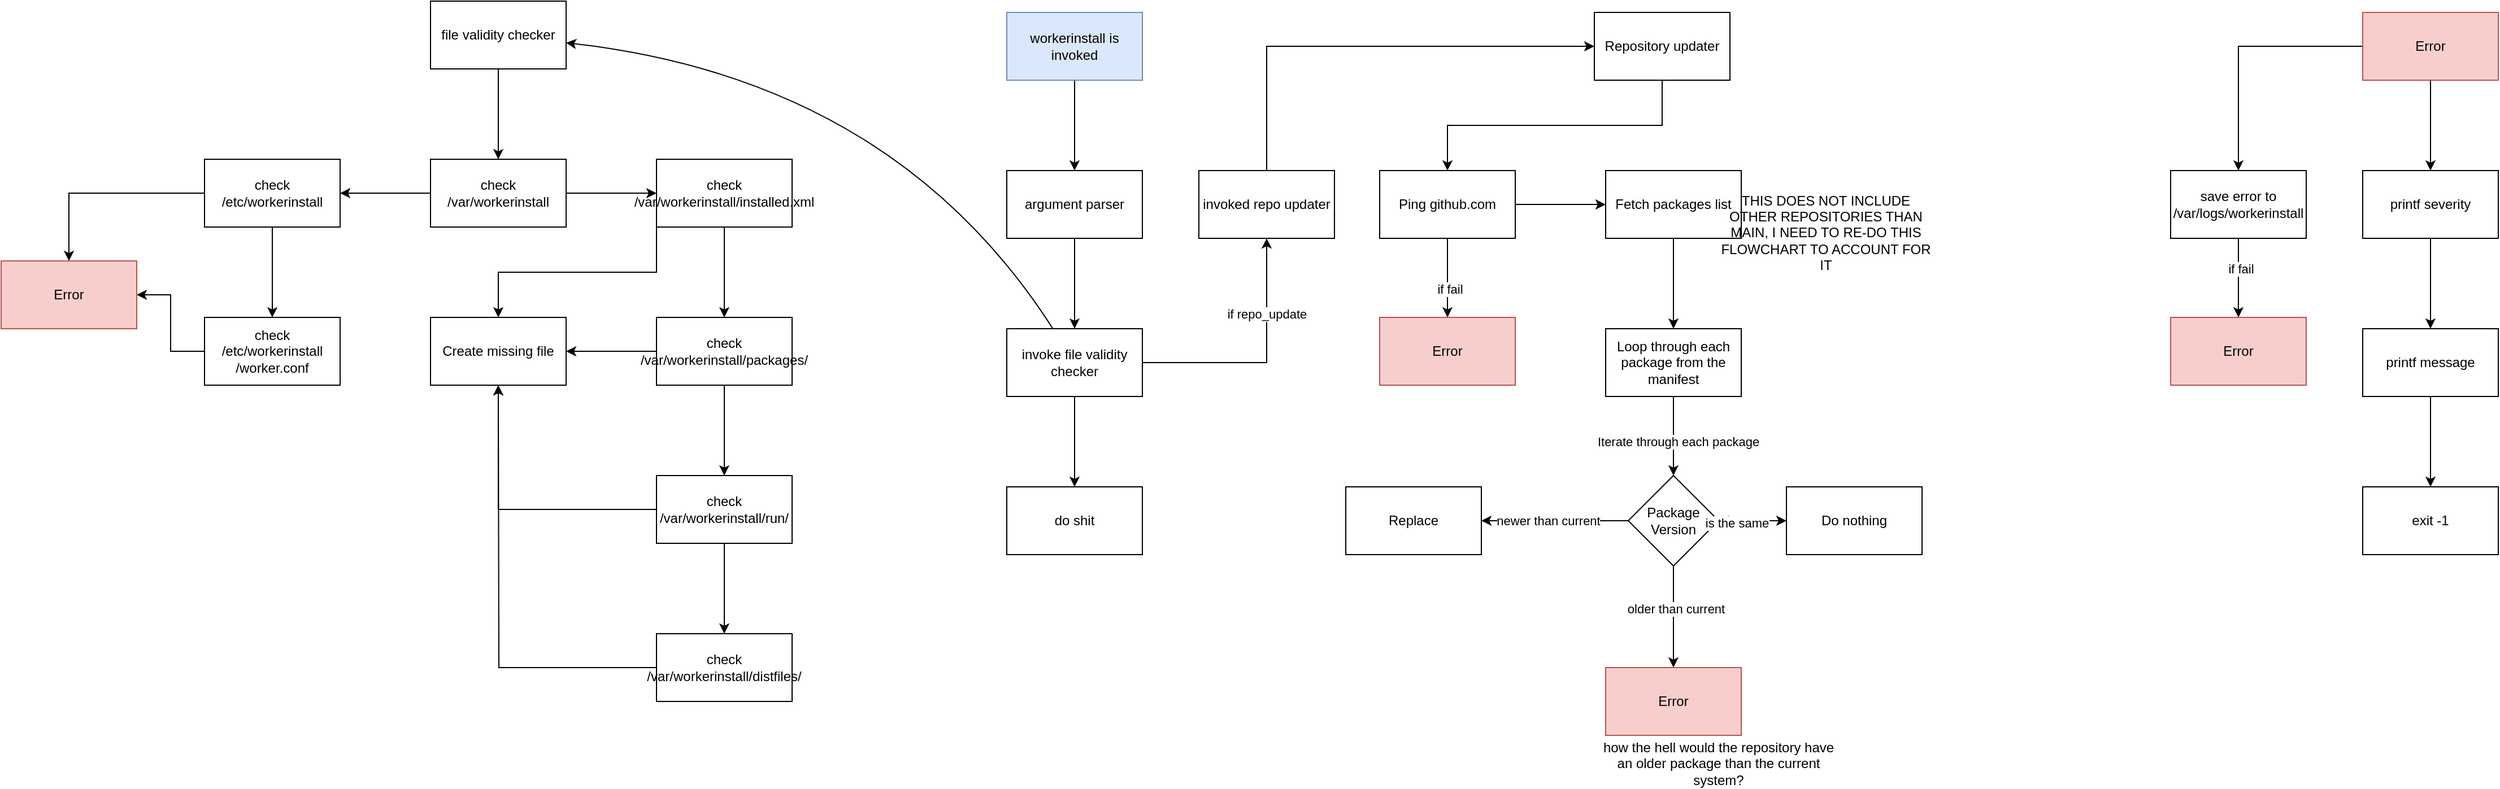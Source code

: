 <mxfile version="21.6.6" type="device">
  <diagram name="Page-1" id="dlmbH2M4cFw9WNaKgqG1">
    <mxGraphModel dx="2216" dy="783" grid="1" gridSize="10" guides="1" tooltips="1" connect="1" arrows="1" fold="1" page="1" pageScale="1" pageWidth="850" pageHeight="1100" math="0" shadow="0">
      <root>
        <mxCell id="0" />
        <mxCell id="1" parent="0" />
        <mxCell id="k-ZfPKgNiK8FGszsH7y5-78" value="" style="edgeStyle=orthogonalEdgeStyle;rounded=0;orthogonalLoop=1;jettySize=auto;html=1;" edge="1" parent="1" source="k-ZfPKgNiK8FGszsH7y5-79" target="k-ZfPKgNiK8FGszsH7y5-81">
          <mxGeometry relative="1" as="geometry" />
        </mxCell>
        <mxCell id="k-ZfPKgNiK8FGszsH7y5-79" value="workerinstall is invoked" style="rounded=0;whiteSpace=wrap;html=1;fillColor=#dae8fc;strokeColor=#6c8ebf;" vertex="1" parent="1">
          <mxGeometry x="330" y="50" width="120" height="60" as="geometry" />
        </mxCell>
        <mxCell id="k-ZfPKgNiK8FGszsH7y5-80" value="" style="edgeStyle=orthogonalEdgeStyle;rounded=0;orthogonalLoop=1;jettySize=auto;html=1;" edge="1" parent="1" source="k-ZfPKgNiK8FGszsH7y5-81" target="k-ZfPKgNiK8FGszsH7y5-84">
          <mxGeometry relative="1" as="geometry" />
        </mxCell>
        <mxCell id="k-ZfPKgNiK8FGszsH7y5-81" value="argument parser" style="whiteSpace=wrap;html=1;rounded=0;" vertex="1" parent="1">
          <mxGeometry x="330" y="190" width="120" height="60" as="geometry" />
        </mxCell>
        <mxCell id="k-ZfPKgNiK8FGszsH7y5-82" value="&lt;div&gt;invoked repo updater&lt;/div&gt;" style="whiteSpace=wrap;html=1;rounded=0;" vertex="1" parent="1">
          <mxGeometry x="500" y="190" width="120" height="60" as="geometry" />
        </mxCell>
        <mxCell id="k-ZfPKgNiK8FGszsH7y5-83" value="" style="edgeStyle=orthogonalEdgeStyle;rounded=0;orthogonalLoop=1;jettySize=auto;html=1;" edge="1" parent="1" source="k-ZfPKgNiK8FGszsH7y5-84" target="k-ZfPKgNiK8FGszsH7y5-88">
          <mxGeometry relative="1" as="geometry" />
        </mxCell>
        <mxCell id="k-ZfPKgNiK8FGszsH7y5-84" value="invoke file validity checker" style="whiteSpace=wrap;html=1;rounded=0;" vertex="1" parent="1">
          <mxGeometry x="330" y="330" width="120" height="60" as="geometry" />
        </mxCell>
        <mxCell id="k-ZfPKgNiK8FGszsH7y5-85" style="edgeStyle=orthogonalEdgeStyle;rounded=0;orthogonalLoop=1;jettySize=auto;html=1;exitX=0.5;exitY=1;exitDx=0;exitDy=0;entryX=0.5;entryY=0;entryDx=0;entryDy=0;" edge="1" parent="1" source="k-ZfPKgNiK8FGszsH7y5-86" target="k-ZfPKgNiK8FGszsH7y5-126">
          <mxGeometry relative="1" as="geometry" />
        </mxCell>
        <mxCell id="k-ZfPKgNiK8FGszsH7y5-86" value="&lt;div&gt;Repository updater&lt;/div&gt;" style="rounded=0;whiteSpace=wrap;html=1;" vertex="1" parent="1">
          <mxGeometry x="850" y="50" width="120" height="60" as="geometry" />
        </mxCell>
        <mxCell id="k-ZfPKgNiK8FGszsH7y5-88" value="do shit" style="whiteSpace=wrap;html=1;rounded=0;" vertex="1" parent="1">
          <mxGeometry x="330" y="470" width="120" height="60" as="geometry" />
        </mxCell>
        <mxCell id="k-ZfPKgNiK8FGszsH7y5-89" value="" style="edgeStyle=orthogonalEdgeStyle;rounded=0;orthogonalLoop=1;jettySize=auto;html=1;" edge="1" parent="1" source="k-ZfPKgNiK8FGszsH7y5-90" target="k-ZfPKgNiK8FGszsH7y5-96">
          <mxGeometry relative="1" as="geometry" />
        </mxCell>
        <mxCell id="k-ZfPKgNiK8FGszsH7y5-90" value="file validity checker" style="rounded=0;whiteSpace=wrap;html=1;" vertex="1" parent="1">
          <mxGeometry x="-180" y="40" width="120" height="60" as="geometry" />
        </mxCell>
        <mxCell id="k-ZfPKgNiK8FGszsH7y5-91" value="" style="endArrow=classic;html=1;rounded=0;" edge="1" parent="1" source="k-ZfPKgNiK8FGszsH7y5-84" target="k-ZfPKgNiK8FGszsH7y5-82">
          <mxGeometry width="50" height="50" relative="1" as="geometry">
            <mxPoint x="530" y="350" as="sourcePoint" />
            <mxPoint x="580" y="300" as="targetPoint" />
            <Array as="points">
              <mxPoint x="560" y="360" />
            </Array>
          </mxGeometry>
        </mxCell>
        <mxCell id="k-ZfPKgNiK8FGszsH7y5-128" value="&lt;div&gt;if repo_update&lt;/div&gt;" style="edgeLabel;html=1;align=center;verticalAlign=middle;resizable=0;points=[];" vertex="1" connectable="0" parent="k-ZfPKgNiK8FGszsH7y5-91">
          <mxGeometry x="0.397" relative="1" as="geometry">
            <mxPoint as="offset" />
          </mxGeometry>
        </mxCell>
        <mxCell id="k-ZfPKgNiK8FGszsH7y5-92" value="" style="endArrow=classic;html=1;rounded=0;" edge="1" parent="1" source="k-ZfPKgNiK8FGszsH7y5-82" target="k-ZfPKgNiK8FGszsH7y5-86">
          <mxGeometry width="50" height="50" relative="1" as="geometry">
            <mxPoint x="580" y="130" as="sourcePoint" />
            <mxPoint x="630" y="80" as="targetPoint" />
            <Array as="points">
              <mxPoint x="560" y="80" />
            </Array>
          </mxGeometry>
        </mxCell>
        <mxCell id="k-ZfPKgNiK8FGszsH7y5-93" value="" style="curved=1;endArrow=classic;html=1;rounded=0;" edge="1" parent="1" source="k-ZfPKgNiK8FGszsH7y5-84" target="k-ZfPKgNiK8FGszsH7y5-90">
          <mxGeometry width="50" height="50" relative="1" as="geometry">
            <mxPoint x="120" y="260" as="sourcePoint" />
            <mxPoint x="170" y="210" as="targetPoint" />
            <Array as="points">
              <mxPoint x="230" y="110" />
            </Array>
          </mxGeometry>
        </mxCell>
        <mxCell id="k-ZfPKgNiK8FGszsH7y5-94" value="" style="edgeStyle=orthogonalEdgeStyle;rounded=0;orthogonalLoop=1;jettySize=auto;html=1;" edge="1" parent="1" source="k-ZfPKgNiK8FGszsH7y5-96" target="k-ZfPKgNiK8FGszsH7y5-99">
          <mxGeometry relative="1" as="geometry" />
        </mxCell>
        <mxCell id="k-ZfPKgNiK8FGszsH7y5-95" value="" style="edgeStyle=orthogonalEdgeStyle;rounded=0;orthogonalLoop=1;jettySize=auto;html=1;" edge="1" parent="1" source="k-ZfPKgNiK8FGszsH7y5-96" target="k-ZfPKgNiK8FGszsH7y5-105">
          <mxGeometry relative="1" as="geometry" />
        </mxCell>
        <mxCell id="k-ZfPKgNiK8FGszsH7y5-96" value="check /var/workerinstall" style="whiteSpace=wrap;html=1;rounded=0;" vertex="1" parent="1">
          <mxGeometry x="-180" y="180" width="120" height="60" as="geometry" />
        </mxCell>
        <mxCell id="k-ZfPKgNiK8FGszsH7y5-97" value="" style="edgeStyle=orthogonalEdgeStyle;rounded=0;orthogonalLoop=1;jettySize=auto;html=1;" edge="1" parent="1" source="k-ZfPKgNiK8FGszsH7y5-99" target="k-ZfPKgNiK8FGszsH7y5-102">
          <mxGeometry relative="1" as="geometry" />
        </mxCell>
        <mxCell id="k-ZfPKgNiK8FGszsH7y5-98" style="edgeStyle=orthogonalEdgeStyle;rounded=0;orthogonalLoop=1;jettySize=auto;html=1;exitX=0;exitY=1;exitDx=0;exitDy=0;" edge="1" parent="1" source="k-ZfPKgNiK8FGszsH7y5-99" target="k-ZfPKgNiK8FGszsH7y5-113">
          <mxGeometry relative="1" as="geometry" />
        </mxCell>
        <mxCell id="k-ZfPKgNiK8FGszsH7y5-99" value="check /var/workerinstall/installed.xml" style="whiteSpace=wrap;html=1;rounded=0;" vertex="1" parent="1">
          <mxGeometry x="20" y="180" width="120" height="60" as="geometry" />
        </mxCell>
        <mxCell id="k-ZfPKgNiK8FGszsH7y5-100" value="" style="edgeStyle=orthogonalEdgeStyle;rounded=0;orthogonalLoop=1;jettySize=auto;html=1;" edge="1" parent="1" source="k-ZfPKgNiK8FGszsH7y5-102" target="k-ZfPKgNiK8FGszsH7y5-110">
          <mxGeometry relative="1" as="geometry" />
        </mxCell>
        <mxCell id="k-ZfPKgNiK8FGszsH7y5-101" style="edgeStyle=orthogonalEdgeStyle;rounded=0;orthogonalLoop=1;jettySize=auto;html=1;exitX=0;exitY=0.5;exitDx=0;exitDy=0;" edge="1" parent="1" source="k-ZfPKgNiK8FGszsH7y5-102" target="k-ZfPKgNiK8FGszsH7y5-113">
          <mxGeometry relative="1" as="geometry" />
        </mxCell>
        <mxCell id="k-ZfPKgNiK8FGszsH7y5-102" value="check /var/workerinstall/packages/" style="whiteSpace=wrap;html=1;rounded=0;" vertex="1" parent="1">
          <mxGeometry x="20" y="320" width="120" height="60" as="geometry" />
        </mxCell>
        <mxCell id="k-ZfPKgNiK8FGszsH7y5-103" value="" style="edgeStyle=orthogonalEdgeStyle;rounded=0;orthogonalLoop=1;jettySize=auto;html=1;" edge="1" parent="1" source="k-ZfPKgNiK8FGszsH7y5-105" target="k-ZfPKgNiK8FGszsH7y5-107">
          <mxGeometry relative="1" as="geometry" />
        </mxCell>
        <mxCell id="k-ZfPKgNiK8FGszsH7y5-104" style="edgeStyle=orthogonalEdgeStyle;rounded=0;orthogonalLoop=1;jettySize=auto;html=1;exitX=0;exitY=0.5;exitDx=0;exitDy=0;" edge="1" parent="1" source="k-ZfPKgNiK8FGszsH7y5-105" target="k-ZfPKgNiK8FGszsH7y5-114">
          <mxGeometry relative="1" as="geometry" />
        </mxCell>
        <mxCell id="k-ZfPKgNiK8FGszsH7y5-105" value="&lt;div&gt;check /etc/workerinstall&lt;/div&gt;" style="whiteSpace=wrap;html=1;rounded=0;" vertex="1" parent="1">
          <mxGeometry x="-380" y="180" width="120" height="60" as="geometry" />
        </mxCell>
        <mxCell id="k-ZfPKgNiK8FGszsH7y5-106" style="edgeStyle=orthogonalEdgeStyle;rounded=0;orthogonalLoop=1;jettySize=auto;html=1;exitX=0;exitY=0.5;exitDx=0;exitDy=0;entryX=1;entryY=0.5;entryDx=0;entryDy=0;" edge="1" parent="1" source="k-ZfPKgNiK8FGszsH7y5-107" target="k-ZfPKgNiK8FGszsH7y5-114">
          <mxGeometry relative="1" as="geometry" />
        </mxCell>
        <mxCell id="k-ZfPKgNiK8FGszsH7y5-107" value="&lt;div&gt;check /etc/workerinstall&lt;/div&gt;/worker.conf" style="whiteSpace=wrap;html=1;rounded=0;" vertex="1" parent="1">
          <mxGeometry x="-380" y="320" width="120" height="60" as="geometry" />
        </mxCell>
        <mxCell id="k-ZfPKgNiK8FGszsH7y5-108" value="" style="edgeStyle=orthogonalEdgeStyle;rounded=0;orthogonalLoop=1;jettySize=auto;html=1;" edge="1" parent="1" source="k-ZfPKgNiK8FGszsH7y5-110" target="k-ZfPKgNiK8FGszsH7y5-112">
          <mxGeometry relative="1" as="geometry" />
        </mxCell>
        <mxCell id="k-ZfPKgNiK8FGszsH7y5-109" style="edgeStyle=orthogonalEdgeStyle;rounded=0;orthogonalLoop=1;jettySize=auto;html=1;exitX=0;exitY=0.5;exitDx=0;exitDy=0;entryX=0.5;entryY=1;entryDx=0;entryDy=0;" edge="1" parent="1" source="k-ZfPKgNiK8FGszsH7y5-110" target="k-ZfPKgNiK8FGszsH7y5-113">
          <mxGeometry relative="1" as="geometry" />
        </mxCell>
        <mxCell id="k-ZfPKgNiK8FGszsH7y5-110" value="check /var/workerinstall/run/" style="whiteSpace=wrap;html=1;rounded=0;" vertex="1" parent="1">
          <mxGeometry x="20" y="460" width="120" height="60" as="geometry" />
        </mxCell>
        <mxCell id="k-ZfPKgNiK8FGszsH7y5-111" style="edgeStyle=orthogonalEdgeStyle;rounded=0;orthogonalLoop=1;jettySize=auto;html=1;exitX=0;exitY=0.5;exitDx=0;exitDy=0;" edge="1" parent="1" source="k-ZfPKgNiK8FGszsH7y5-112">
          <mxGeometry relative="1" as="geometry">
            <mxPoint x="-120" y="380" as="targetPoint" />
          </mxGeometry>
        </mxCell>
        <mxCell id="k-ZfPKgNiK8FGszsH7y5-112" value="check /var/workerinstall/distfiles/" style="whiteSpace=wrap;html=1;rounded=0;" vertex="1" parent="1">
          <mxGeometry x="20" y="600" width="120" height="60" as="geometry" />
        </mxCell>
        <mxCell id="k-ZfPKgNiK8FGszsH7y5-113" value="&lt;div&gt;Create missing file&lt;br&gt;&lt;/div&gt;" style="rounded=0;whiteSpace=wrap;html=1;" vertex="1" parent="1">
          <mxGeometry x="-180" y="320" width="120" height="60" as="geometry" />
        </mxCell>
        <mxCell id="k-ZfPKgNiK8FGszsH7y5-114" value="Error" style="rounded=0;whiteSpace=wrap;html=1;fillColor=#f8cecc;strokeColor=#b85450;" vertex="1" parent="1">
          <mxGeometry x="-560" y="270" width="120" height="60" as="geometry" />
        </mxCell>
        <mxCell id="k-ZfPKgNiK8FGszsH7y5-115" value="" style="edgeStyle=orthogonalEdgeStyle;rounded=0;orthogonalLoop=1;jettySize=auto;html=1;" edge="1" parent="1" source="k-ZfPKgNiK8FGszsH7y5-117" target="k-ZfPKgNiK8FGszsH7y5-119">
          <mxGeometry relative="1" as="geometry" />
        </mxCell>
        <mxCell id="k-ZfPKgNiK8FGszsH7y5-116" style="edgeStyle=orthogonalEdgeStyle;rounded=0;orthogonalLoop=1;jettySize=auto;html=1;exitX=0;exitY=0.5;exitDx=0;exitDy=0;" edge="1" parent="1" source="k-ZfPKgNiK8FGszsH7y5-117" target="k-ZfPKgNiK8FGszsH7y5-123">
          <mxGeometry relative="1" as="geometry" />
        </mxCell>
        <mxCell id="k-ZfPKgNiK8FGszsH7y5-117" value="Error" style="rounded=0;whiteSpace=wrap;html=1;fillColor=#f8cecc;strokeColor=#b85450;" vertex="1" parent="1">
          <mxGeometry x="1530" y="50" width="120" height="60" as="geometry" />
        </mxCell>
        <mxCell id="k-ZfPKgNiK8FGszsH7y5-118" value="" style="edgeStyle=orthogonalEdgeStyle;rounded=0;orthogonalLoop=1;jettySize=auto;html=1;" edge="1" parent="1" source="k-ZfPKgNiK8FGszsH7y5-119" target="k-ZfPKgNiK8FGszsH7y5-121">
          <mxGeometry relative="1" as="geometry" />
        </mxCell>
        <mxCell id="k-ZfPKgNiK8FGszsH7y5-119" value="printf severity" style="whiteSpace=wrap;html=1;rounded=0;" vertex="1" parent="1">
          <mxGeometry x="1530" y="190" width="120" height="60" as="geometry" />
        </mxCell>
        <mxCell id="k-ZfPKgNiK8FGszsH7y5-120" value="" style="edgeStyle=orthogonalEdgeStyle;rounded=0;orthogonalLoop=1;jettySize=auto;html=1;" edge="1" parent="1" source="k-ZfPKgNiK8FGszsH7y5-121" target="k-ZfPKgNiK8FGszsH7y5-122">
          <mxGeometry relative="1" as="geometry" />
        </mxCell>
        <mxCell id="k-ZfPKgNiK8FGszsH7y5-121" value="printf message" style="whiteSpace=wrap;html=1;rounded=0;" vertex="1" parent="1">
          <mxGeometry x="1530" y="330" width="120" height="60" as="geometry" />
        </mxCell>
        <mxCell id="k-ZfPKgNiK8FGszsH7y5-122" value="exit -1" style="whiteSpace=wrap;html=1;rounded=0;" vertex="1" parent="1">
          <mxGeometry x="1530" y="470" width="120" height="60" as="geometry" />
        </mxCell>
        <mxCell id="k-ZfPKgNiK8FGszsH7y5-130" style="edgeStyle=orthogonalEdgeStyle;rounded=0;orthogonalLoop=1;jettySize=auto;html=1;exitX=0.5;exitY=1;exitDx=0;exitDy=0;" edge="1" parent="1" source="k-ZfPKgNiK8FGszsH7y5-123" target="k-ZfPKgNiK8FGszsH7y5-129">
          <mxGeometry relative="1" as="geometry" />
        </mxCell>
        <mxCell id="k-ZfPKgNiK8FGszsH7y5-131" value="if fail" style="edgeLabel;html=1;align=center;verticalAlign=middle;resizable=0;points=[];" vertex="1" connectable="0" parent="k-ZfPKgNiK8FGszsH7y5-130">
          <mxGeometry x="-0.224" y="2" relative="1" as="geometry">
            <mxPoint as="offset" />
          </mxGeometry>
        </mxCell>
        <mxCell id="k-ZfPKgNiK8FGszsH7y5-123" value="save error to /var/logs/workerinstall" style="whiteSpace=wrap;html=1;rounded=0;" vertex="1" parent="1">
          <mxGeometry x="1360" y="190" width="120" height="60" as="geometry" />
        </mxCell>
        <mxCell id="k-ZfPKgNiK8FGszsH7y5-124" style="edgeStyle=orthogonalEdgeStyle;rounded=0;orthogonalLoop=1;jettySize=auto;html=1;exitX=0.5;exitY=1;exitDx=0;exitDy=0;" edge="1" parent="1" source="k-ZfPKgNiK8FGszsH7y5-126" target="k-ZfPKgNiK8FGszsH7y5-127">
          <mxGeometry relative="1" as="geometry" />
        </mxCell>
        <mxCell id="k-ZfPKgNiK8FGszsH7y5-125" value="if fail" style="edgeLabel;html=1;align=center;verticalAlign=middle;resizable=0;points=[];" vertex="1" connectable="0" parent="k-ZfPKgNiK8FGszsH7y5-124">
          <mxGeometry x="0.273" y="2" relative="1" as="geometry">
            <mxPoint as="offset" />
          </mxGeometry>
        </mxCell>
        <mxCell id="k-ZfPKgNiK8FGszsH7y5-133" value="" style="edgeStyle=orthogonalEdgeStyle;rounded=0;orthogonalLoop=1;jettySize=auto;html=1;" edge="1" parent="1" source="k-ZfPKgNiK8FGszsH7y5-126" target="k-ZfPKgNiK8FGszsH7y5-132">
          <mxGeometry relative="1" as="geometry" />
        </mxCell>
        <mxCell id="k-ZfPKgNiK8FGszsH7y5-126" value="Ping github.com" style="rounded=0;whiteSpace=wrap;html=1;" vertex="1" parent="1">
          <mxGeometry x="660" y="190" width="120" height="60" as="geometry" />
        </mxCell>
        <mxCell id="k-ZfPKgNiK8FGszsH7y5-127" value="Error" style="rounded=0;whiteSpace=wrap;html=1;fillColor=#f8cecc;strokeColor=#b85450;" vertex="1" parent="1">
          <mxGeometry x="660" y="320" width="120" height="60" as="geometry" />
        </mxCell>
        <mxCell id="k-ZfPKgNiK8FGszsH7y5-129" value="Error" style="rounded=0;whiteSpace=wrap;html=1;fillColor=#f8cecc;strokeColor=#b85450;" vertex="1" parent="1">
          <mxGeometry x="1360" y="320" width="120" height="60" as="geometry" />
        </mxCell>
        <mxCell id="k-ZfPKgNiK8FGszsH7y5-135" value="" style="edgeStyle=orthogonalEdgeStyle;rounded=0;orthogonalLoop=1;jettySize=auto;html=1;" edge="1" parent="1" source="k-ZfPKgNiK8FGszsH7y5-132" target="k-ZfPKgNiK8FGszsH7y5-134">
          <mxGeometry relative="1" as="geometry" />
        </mxCell>
        <mxCell id="k-ZfPKgNiK8FGszsH7y5-132" value="&lt;div&gt;Fetch packages list&lt;/div&gt;" style="rounded=0;whiteSpace=wrap;html=1;" vertex="1" parent="1">
          <mxGeometry x="860" y="190" width="120" height="60" as="geometry" />
        </mxCell>
        <mxCell id="k-ZfPKgNiK8FGszsH7y5-137" value="" style="edgeStyle=orthogonalEdgeStyle;rounded=0;orthogonalLoop=1;jettySize=auto;html=1;" edge="1" parent="1" source="k-ZfPKgNiK8FGszsH7y5-134" target="k-ZfPKgNiK8FGszsH7y5-136">
          <mxGeometry relative="1" as="geometry" />
        </mxCell>
        <mxCell id="k-ZfPKgNiK8FGszsH7y5-151" value="Iterate through each package" style="edgeLabel;html=1;align=center;verticalAlign=middle;resizable=0;points=[];" vertex="1" connectable="0" parent="k-ZfPKgNiK8FGszsH7y5-137">
          <mxGeometry x="0.135" y="4" relative="1" as="geometry">
            <mxPoint as="offset" />
          </mxGeometry>
        </mxCell>
        <mxCell id="k-ZfPKgNiK8FGszsH7y5-134" value="Loop through each package from the manifest" style="rounded=0;whiteSpace=wrap;html=1;" vertex="1" parent="1">
          <mxGeometry x="860" y="330" width="120" height="60" as="geometry" />
        </mxCell>
        <mxCell id="k-ZfPKgNiK8FGszsH7y5-139" value="" style="edgeStyle=orthogonalEdgeStyle;rounded=0;orthogonalLoop=1;jettySize=auto;html=1;" edge="1" parent="1" source="k-ZfPKgNiK8FGszsH7y5-136" target="k-ZfPKgNiK8FGszsH7y5-138">
          <mxGeometry relative="1" as="geometry" />
        </mxCell>
        <mxCell id="k-ZfPKgNiK8FGszsH7y5-140" value="newer than current" style="edgeLabel;html=1;align=center;verticalAlign=middle;resizable=0;points=[];" vertex="1" connectable="0" parent="k-ZfPKgNiK8FGszsH7y5-139">
          <mxGeometry x="0.335" y="-1" relative="1" as="geometry">
            <mxPoint x="16" y="1" as="offset" />
          </mxGeometry>
        </mxCell>
        <mxCell id="k-ZfPKgNiK8FGszsH7y5-145" style="edgeStyle=orthogonalEdgeStyle;rounded=0;orthogonalLoop=1;jettySize=auto;html=1;exitX=0.5;exitY=1;exitDx=0;exitDy=0;" edge="1" parent="1" source="k-ZfPKgNiK8FGszsH7y5-136" target="k-ZfPKgNiK8FGszsH7y5-144">
          <mxGeometry relative="1" as="geometry" />
        </mxCell>
        <mxCell id="k-ZfPKgNiK8FGszsH7y5-150" value="older than current" style="edgeLabel;html=1;align=center;verticalAlign=middle;resizable=0;points=[];" vertex="1" connectable="0" parent="k-ZfPKgNiK8FGszsH7y5-145">
          <mxGeometry x="-0.152" y="2" relative="1" as="geometry">
            <mxPoint as="offset" />
          </mxGeometry>
        </mxCell>
        <mxCell id="k-ZfPKgNiK8FGszsH7y5-147" value="" style="edgeStyle=orthogonalEdgeStyle;rounded=0;orthogonalLoop=1;jettySize=auto;html=1;" edge="1" parent="1" source="k-ZfPKgNiK8FGszsH7y5-136" target="k-ZfPKgNiK8FGszsH7y5-146">
          <mxGeometry relative="1" as="geometry" />
        </mxCell>
        <mxCell id="k-ZfPKgNiK8FGszsH7y5-136" value="Package Version" style="rhombus;whiteSpace=wrap;html=1;rounded=0;" vertex="1" parent="1">
          <mxGeometry x="880" y="460" width="80" height="80" as="geometry" />
        </mxCell>
        <mxCell id="k-ZfPKgNiK8FGszsH7y5-138" value="Replace" style="whiteSpace=wrap;html=1;rounded=0;" vertex="1" parent="1">
          <mxGeometry x="630" y="470" width="120" height="60" as="geometry" />
        </mxCell>
        <mxCell id="k-ZfPKgNiK8FGszsH7y5-144" value="Error" style="rounded=0;whiteSpace=wrap;html=1;fillColor=#f8cecc;strokeColor=#b85450;" vertex="1" parent="1">
          <mxGeometry x="860" y="630" width="120" height="60" as="geometry" />
        </mxCell>
        <mxCell id="k-ZfPKgNiK8FGszsH7y5-148" value="" style="edgeStyle=orthogonalEdgeStyle;rounded=0;orthogonalLoop=1;jettySize=auto;html=1;" edge="1" parent="1" source="k-ZfPKgNiK8FGszsH7y5-146" target="k-ZfPKgNiK8FGszsH7y5-136">
          <mxGeometry relative="1" as="geometry" />
        </mxCell>
        <mxCell id="k-ZfPKgNiK8FGszsH7y5-149" value="is the same" style="edgeLabel;html=1;align=center;verticalAlign=middle;resizable=0;points=[];" vertex="1" connectable="0" parent="k-ZfPKgNiK8FGszsH7y5-148">
          <mxGeometry x="0.475" y="2" relative="1" as="geometry">
            <mxPoint as="offset" />
          </mxGeometry>
        </mxCell>
        <mxCell id="k-ZfPKgNiK8FGszsH7y5-146" value="Do nothing" style="whiteSpace=wrap;html=1;rounded=0;" vertex="1" parent="1">
          <mxGeometry x="1020" y="470" width="120" height="60" as="geometry" />
        </mxCell>
        <mxCell id="k-ZfPKgNiK8FGszsH7y5-152" value="how the hell would the repository have an older package than the current system?" style="text;html=1;strokeColor=none;fillColor=none;align=center;verticalAlign=middle;whiteSpace=wrap;rounded=0;" vertex="1" parent="1">
          <mxGeometry x="850" y="700" width="220" height="30" as="geometry" />
        </mxCell>
        <mxCell id="k-ZfPKgNiK8FGszsH7y5-153" value="THIS DOES NOT INCLUDE OTHER REPOSITORIES THAN MAIN, I NEED TO RE-DO THIS FLOWCHART TO ACCOUNT FOR IT " style="text;html=1;strokeColor=none;fillColor=none;align=center;verticalAlign=middle;whiteSpace=wrap;rounded=0;" vertex="1" parent="1">
          <mxGeometry x="960" y="140" width="190" height="210" as="geometry" />
        </mxCell>
      </root>
    </mxGraphModel>
  </diagram>
</mxfile>
